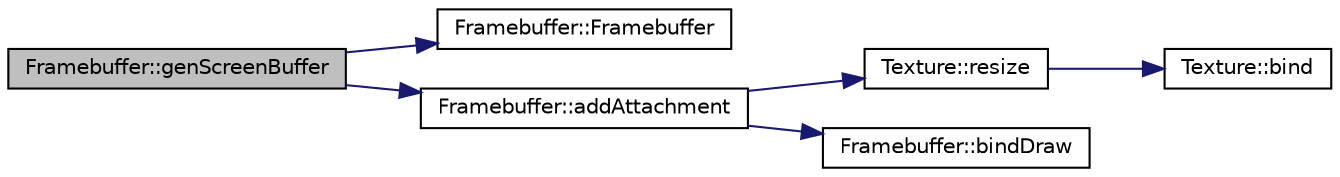 digraph "Framebuffer::genScreenBuffer"
{
  edge [fontname="Helvetica",fontsize="10",labelfontname="Helvetica",labelfontsize="10"];
  node [fontname="Helvetica",fontsize="10",shape=record];
  rankdir="LR";
  Node1 [label="Framebuffer::genScreenBuffer",height=0.2,width=0.4,color="black", fillcolor="grey75", style="filled", fontcolor="black"];
  Node1 -> Node2 [color="midnightblue",fontsize="10",style="solid",fontname="Helvetica"];
  Node2 [label="Framebuffer::Framebuffer",height=0.2,width=0.4,color="black", fillcolor="white", style="filled",URL="$class_framebuffer.html#a4f10f2020d414add1ea0e6553908c86b"];
  Node1 -> Node3 [color="midnightblue",fontsize="10",style="solid",fontname="Helvetica"];
  Node3 [label="Framebuffer::addAttachment",height=0.2,width=0.4,color="black", fillcolor="white", style="filled",URL="$class_framebuffer.html#a167694f148f4de766971234389f04b8a"];
  Node3 -> Node4 [color="midnightblue",fontsize="10",style="solid",fontname="Helvetica"];
  Node4 [label="Texture::resize",height=0.2,width=0.4,color="black", fillcolor="white", style="filled",URL="$class_texture.html#a61b781eed5eba214c0957df09b81fef1"];
  Node4 -> Node5 [color="midnightblue",fontsize="10",style="solid",fontname="Helvetica"];
  Node5 [label="Texture::bind",height=0.2,width=0.4,color="black", fillcolor="white", style="filled",URL="$class_texture.html#a49f3f1d6ec4370accdd9f007bb8934a5"];
  Node3 -> Node6 [color="midnightblue",fontsize="10",style="solid",fontname="Helvetica"];
  Node6 [label="Framebuffer::bindDraw",height=0.2,width=0.4,color="black", fillcolor="white", style="filled",URL="$class_framebuffer.html#a4106324f9cffad333255ce5dab0d4c73"];
}
